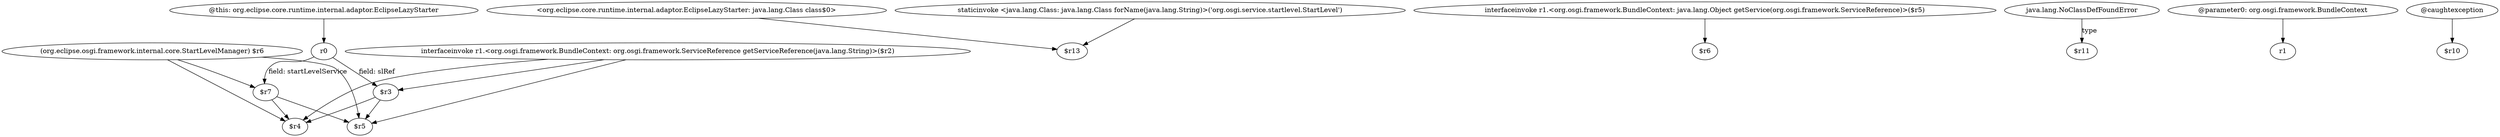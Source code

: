 digraph g {
0[label="$r3"]
1[label="$r4"]
0->1[label=""]
2[label="r0"]
3[label="$r7"]
2->3[label="field: startLevelService"]
4[label="(org.eclipse.osgi.framework.internal.core.StartLevelManager) $r6"]
5[label="$r5"]
4->5[label=""]
6[label="<org.eclipse.core.runtime.internal.adaptor.EclipseLazyStarter: java.lang.Class class$0>"]
7[label="$r13"]
6->7[label=""]
3->5[label=""]
3->1[label=""]
0->5[label=""]
4->3[label=""]
8[label="interfaceinvoke r1.<org.osgi.framework.BundleContext: org.osgi.framework.ServiceReference getServiceReference(java.lang.String)>($r2)"]
8->1[label=""]
9[label="interfaceinvoke r1.<org.osgi.framework.BundleContext: java.lang.Object getService(org.osgi.framework.ServiceReference)>($r5)"]
10[label="$r6"]
9->10[label=""]
11[label="java.lang.NoClassDefFoundError"]
12[label="$r11"]
11->12[label="type"]
13[label="@this: org.eclipse.core.runtime.internal.adaptor.EclipseLazyStarter"]
13->2[label=""]
4->1[label=""]
14[label="@parameter0: org.osgi.framework.BundleContext"]
15[label="r1"]
14->15[label=""]
16[label="@caughtexception"]
17[label="$r10"]
16->17[label=""]
8->0[label=""]
2->0[label="field: slRef"]
8->5[label=""]
18[label="staticinvoke <java.lang.Class: java.lang.Class forName(java.lang.String)>('org.osgi.service.startlevel.StartLevel')"]
18->7[label=""]
}